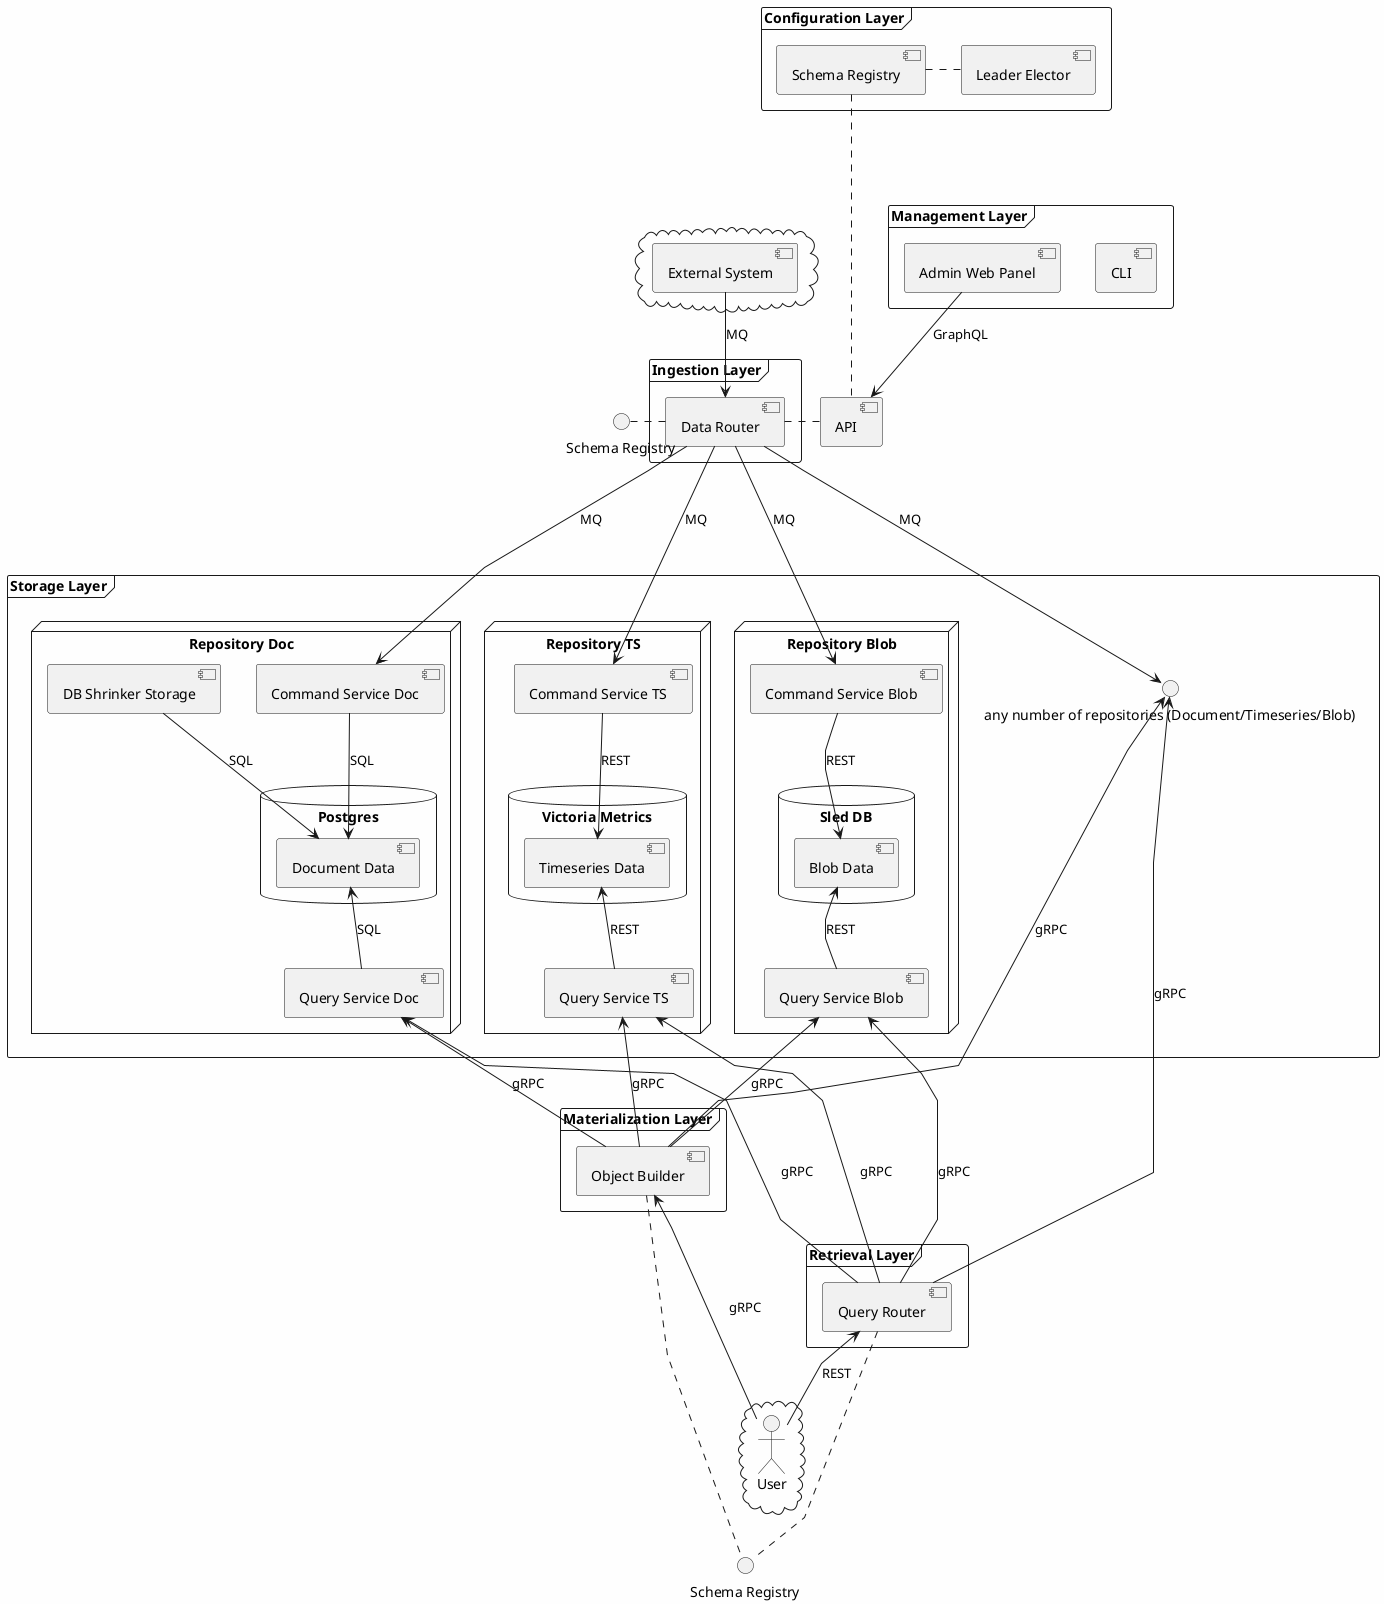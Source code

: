 @startuml
skinparam linetype polyline
skinparam backgroundColor #FEFEFE
skinparam transparent false

interface "Schema Registry" as SRDoc
interface "Schema Registry" as SRTS

cloud {
  [External System]
}

frame "Management Layer" {
    [CLI]
    [Admin Web Panel]
}

[API]

frame "Ingestion Layer" {
  API -left--. [Data Router]
  [Data Router] -left--. SRDoc
}

frame "Configuration Layer" {
  [Schema Registry] -down--. API
  [Leader Elector] -left--. [Schema Registry]
}

frame "Storage Layer" {
    node "Repository Doc" {
      [Command Service Doc]

      database "Postgres" {
        [Document Data]
      }

      [DB Shrinker Storage]

      [Query Service Doc]
    }

    node "Repository TS" {
      [Command Service TS]

      database "Victoria Metrics" {
        [Timeseries Data]
      }

      [Query Service TS]
    }

    node "Repository Blob" {
      [Command Service Blob]

      database "Sled DB" {
        [Blob Data]
      }

      [Query Service Blob]
    }


    () "any number of repositories (Document/Timeseries/Blob)" as ANY
}

frame "Materialization Layer" {
    [Object Builder] -down--. SRTS
}

frame "Retrieval Layer" {
  [Query Router] -right-. SRTS
}

cloud {
  actor User
}

[Admin Web Panel] -down-> [API] : GraphQL
[External System] -down-> [Data Router] : MQ
[Data Router] -down--> [Command Service Doc] : MQ
[Data Router] -down-> [Command Service TS] : MQ
[Data Router] -down--> [Command Service Blob] : MQ
[Data Router] -down-> ANY : MQ
[Command Service Doc] -down-> [Document Data] : SQL
[Command Service TS] -down-> [Timeseries Data] : REST
[Command Service Blob] -down-> [Blob Data] : REST
[DB Shrinker Storage] -down-> [Document Data] : SQL
[Query Service Doc] -up-> [Document Data] : SQL
[Query Service TS] -up-> [Timeseries Data] : REST
[Query Service Blob] -up-> [Blob Data] : REST
[Query Router] -up--> [Query Service Doc] : gRPC
[Query Router] -up-> [Query Service TS] : gRPC
[Query Router] -up--> [Query Service Blob] : gRPC
[Query Router] -up-> ANY : gRPC
[Object Builder] -up-> [Query Service Doc]: gRPC
[Object Builder] -up-> [Query Service TS]: gRPC
[Object Builder] -up-> [Query Service Blob]: gRPC
[Object Builder] -up-> ANY : gRPC
User -up-> [Query Router] : REST
User -up-> [Object Builder]: gRPC
@enduml
